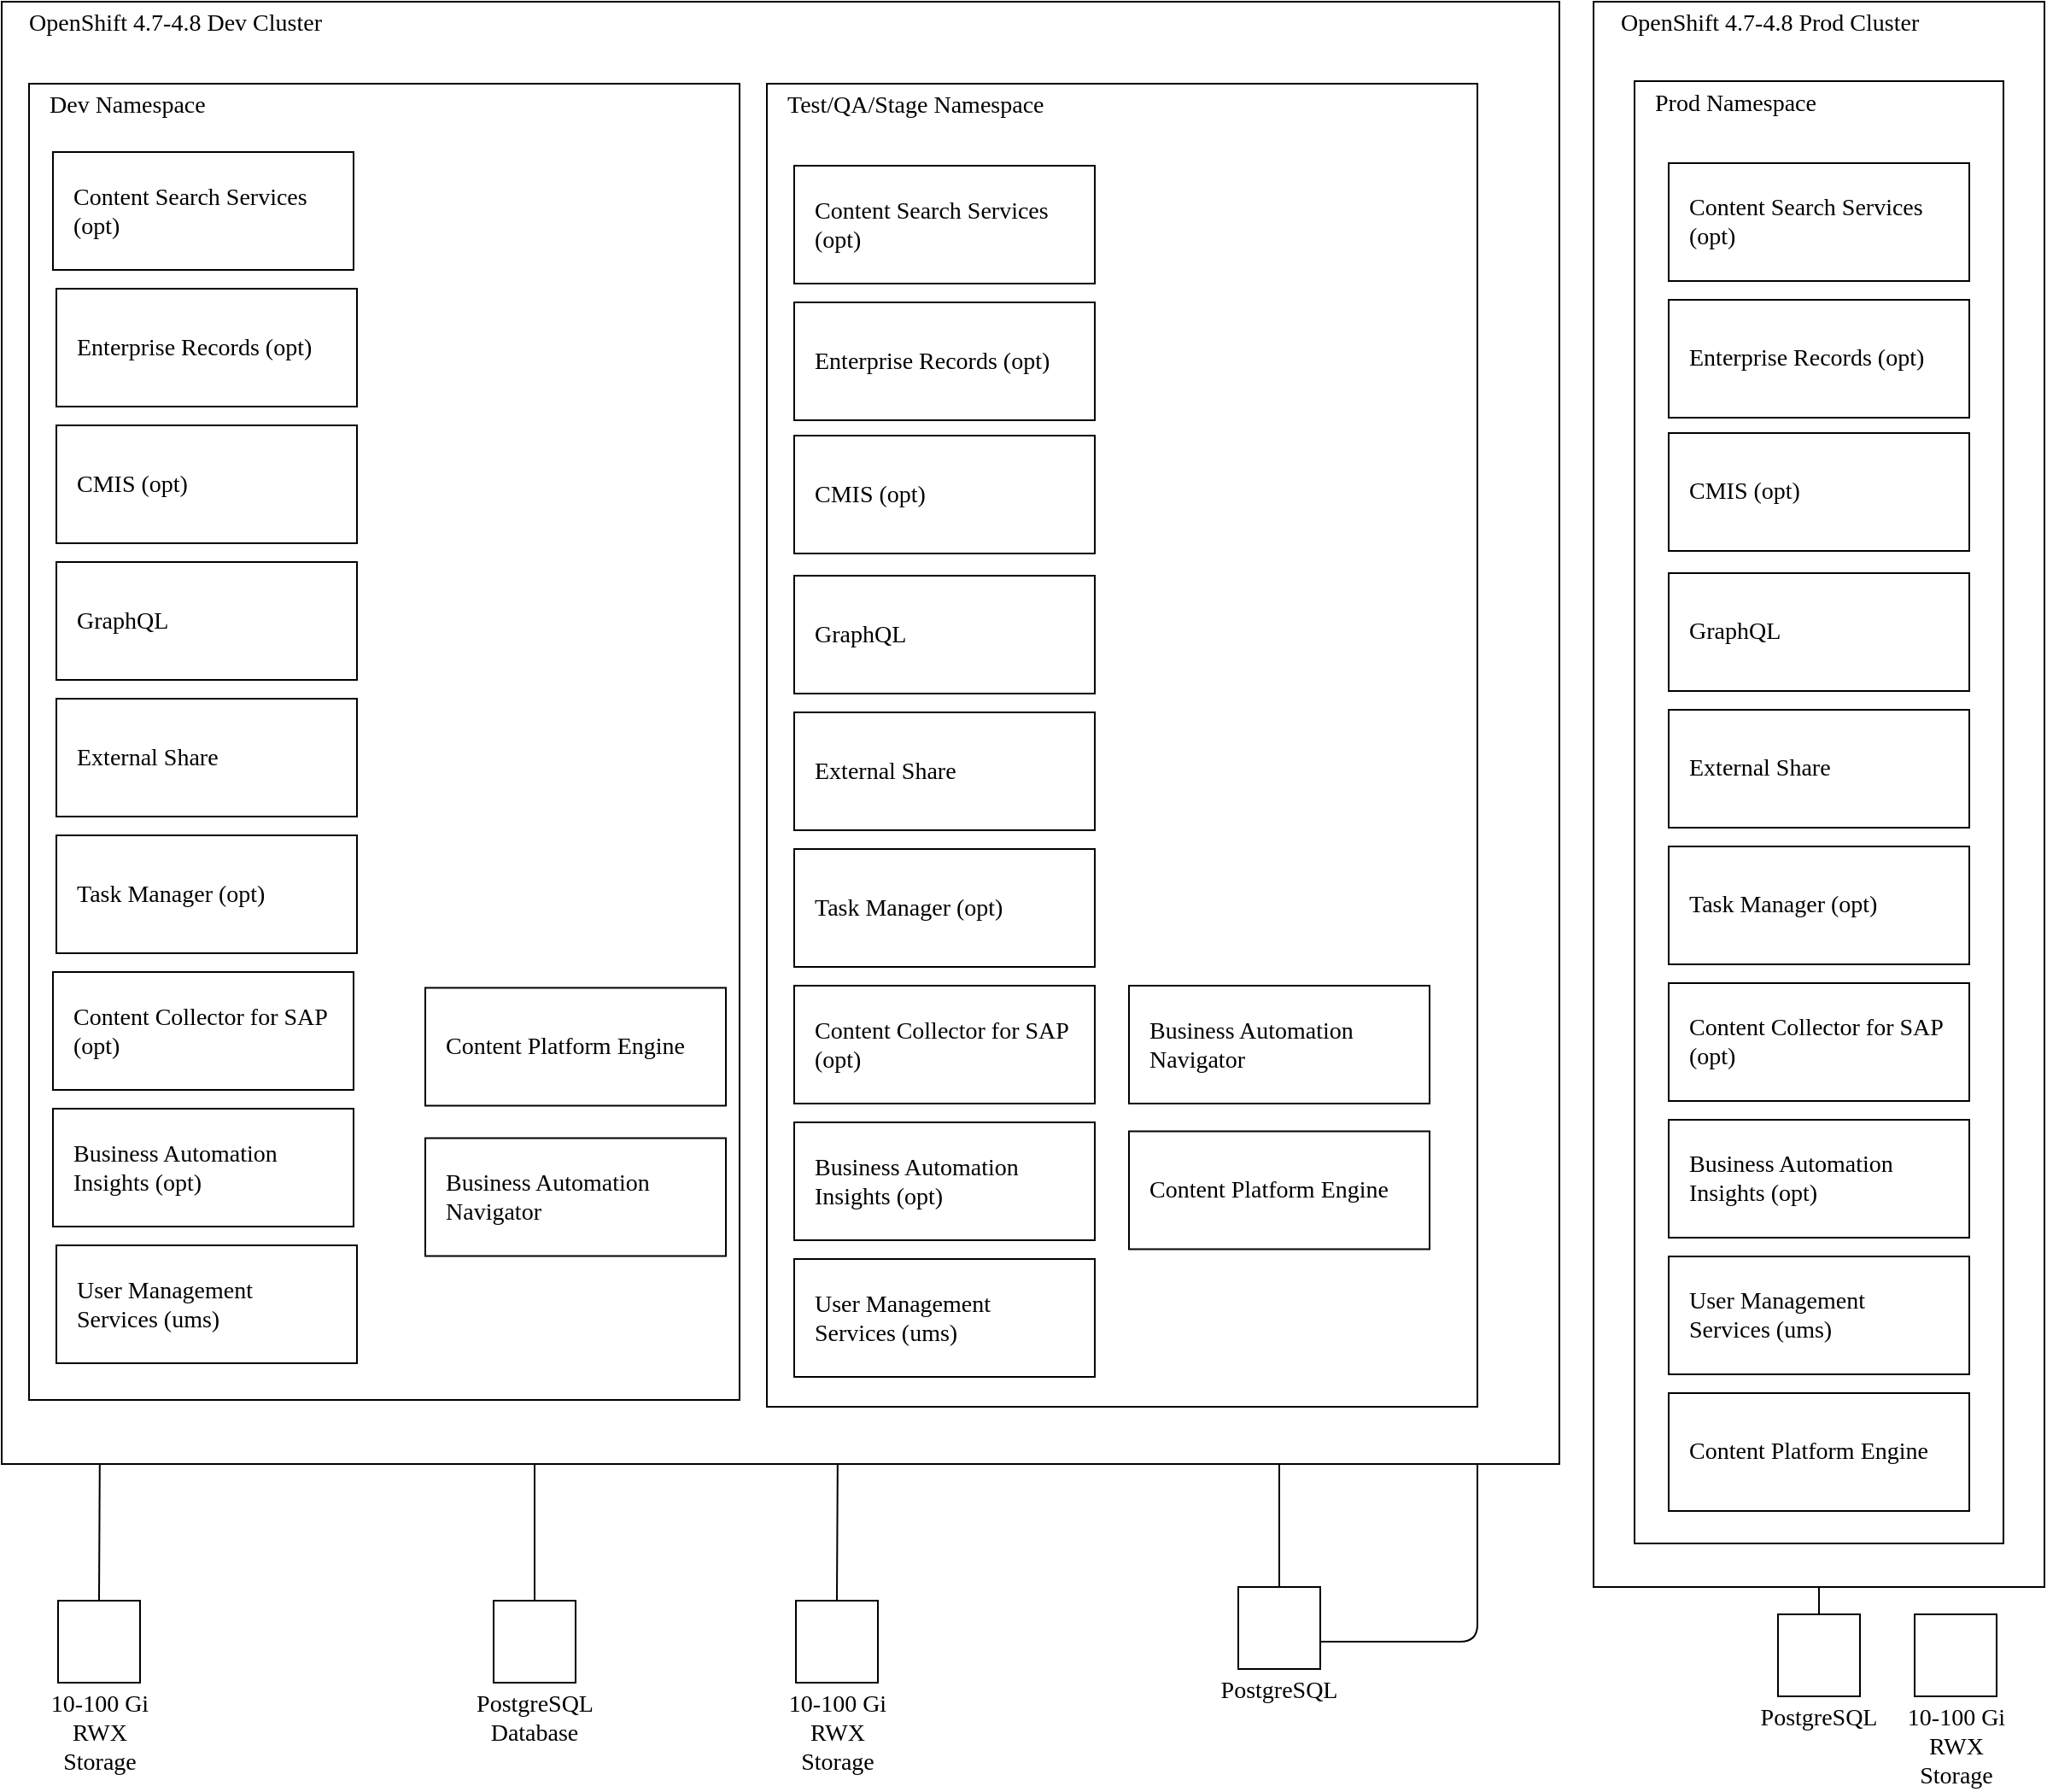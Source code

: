 ﻿<mxfile>
    <diagram id="xUE-2yMi-egMEv7KbGoV" name="Page-1">
        <mxGraphModel dx="996" dy="1244" grid="1" gridSize="8" guides="1" tooltips="1" connect="1" arrows="1" fold="1" page="1" pageScale="1" pageWidth="1169" pageHeight="827" background="#ffffff" math="0" shadow="0">
            <root>
                <MiscDiagram modelType="MiscDiagram" lastModifiedUserId="dbush@ibm.com" description="" lastModified="2022-01-26T00:23:59Z" _id="miscdiagram_rkGhVJUDY" label="FileNet Content Manager on OCP/K8s" id="0">
                    <mxCell/>
                </MiscDiagram>
                <mxCell id="1" parent="0"/>
                <UserObject placeholders="1" label="10-100 Gi RWX Storage" Icon-Name="block-storage--alt" id="miscdiagram_rkGhVJUDY_23dySjfXgVyE">
                    <mxCell style="shape=mxgraph.ibm2mondrian.base;shapeType=ln;shapeLayout=collapsed;colorFamily=cyan;colorBackground=noColor:noColor;html=1;whiteSpace=wrap;metaEdit=1;strokeWidth=1;collapsible=0;recursiveResize=0;expand=0;fontFamily=IBM Plex Sans;fontColor=#000000;fontSize=14;image=;verticalAlign=top;align=center;spacing=0;spacingLeft=0;spacingRight=0;spacingTop=0;spacingBottom=0;verticalLabelPosition=bottom;labelPosition=center;positionText=bottom;container=1;labelWidth=71;" parent="1" vertex="1">
                        <mxGeometry x="57" y="960" width="48" height="48" as="geometry"/>
                    </mxCell>
                </UserObject>
                <UserObject placeholders="1" label="PostgreSQL Database" Icon-Name="data--base" id="miscdiagram_rkGhVJUDY_33dySjfX5k6t">
                    <mxCell style="shape=mxgraph.ibm2mondrian.base;shapeType=ln;shapeLayout=collapsed;colorFamily=cyan;colorBackground=noColor:noColor;html=1;whiteSpace=wrap;metaEdit=1;strokeWidth=1;collapsible=0;recursiveResize=0;expand=0;fontFamily=IBM Plex Sans;fontColor=#000000;fontSize=14;image=;verticalAlign=top;align=center;spacing=0;spacingLeft=0;spacingRight=0;spacingTop=0;spacingBottom=0;verticalLabelPosition=bottom;labelPosition=center;positionText=bottom;container=1" parent="1" vertex="1">
                        <mxGeometry x="312" y="960" width="48" height="48" as="geometry"/>
                    </mxCell>
                </UserObject>
                <UserObject placeholders="1" label="10-100 Gi RWX Storage" Icon-Name="block-storage--alt" _id="userobject_36ttRFTNKfP" id="miscdiagram_rkGhVJUDY_43dySjfXHc7G">
                    <mxCell style="shape=mxgraph.ibm2mondrian.base;shapeType=ln;shapeLayout=collapsed;colorFamily=cyan;colorBackground=noColor:noColor;html=1;whiteSpace=wrap;metaEdit=1;strokeWidth=1;collapsible=0;recursiveResize=0;expand=0;fontFamily=IBM Plex Sans;fontColor=#000000;fontSize=14;image=;verticalAlign=top;align=center;spacing=0;spacingLeft=0;spacingRight=0;spacingTop=0;spacingBottom=0;verticalLabelPosition=bottom;labelPosition=center;positionText=bottom;container=1;labelWidth=71;" parent="1" vertex="1">
                        <mxGeometry x="489" y="960" width="48" height="48" as="geometry"/>
                    </mxCell>
                </UserObject>
                <UserObject placeholders="1" label="PostgreSQL" Icon-Name="data--base" _id="userobject_36ttRFUOisq" id="miscdiagram_rkGhVJUDY_53dySjfX0jGf">
                    <mxCell style="shape=mxgraph.ibm2mondrian.base;shapeType=ln;shapeLayout=collapsed;colorFamily=cyan;colorBackground=noColor:noColor;html=1;whiteSpace=wrap;metaEdit=1;strokeWidth=1;collapsible=0;recursiveResize=0;expand=0;fontFamily=IBM Plex Sans;fontColor=#000000;fontSize=14;image=;verticalAlign=top;align=center;spacing=0;spacingLeft=0;spacingRight=0;spacingTop=0;spacingBottom=0;verticalLabelPosition=bottom;labelPosition=center;positionText=bottom;container=1" parent="1" vertex="1">
                        <mxGeometry x="748" y="952" width="48" height="48" as="geometry"/>
                    </mxCell>
                </UserObject>
                <UserObject placeholders="1" label="10-100 Gi RWX Storage" Icon-Name="block-storage--alt" _id="userobject_36ttSXxvI7j" id="miscdiagram_rkGhVJUDY_63dySjfXujRK">
                    <mxCell style="shape=mxgraph.ibm2mondrian.base;shapeType=ln;shapeLayout=collapsed;colorFamily=cyan;colorBackground=noColor:noColor;html=1;whiteSpace=wrap;metaEdit=1;strokeWidth=1;collapsible=0;recursiveResize=0;expand=0;fontFamily=IBM Plex Sans;fontColor=#000000;fontSize=14;image=;verticalAlign=top;align=center;spacing=0;spacingLeft=0;spacingRight=0;spacingTop=0;spacingBottom=0;verticalLabelPosition=bottom;labelPosition=center;positionText=bottom;container=1;labelWidth=71;" parent="1" vertex="1">
                        <mxGeometry x="1144" y="968" width="48" height="48" as="geometry"/>
                    </mxCell>
                </UserObject>
                <UserObject placeholders="1" label="PostgreSQL" Icon-Name="data--base" _id="userobject_36ttSXyuro8" id="miscdiagram_rkGhVJUDY_73dySjfXkvQB">
                    <mxCell style="shape=mxgraph.ibm2mondrian.base;shapeType=ln;shapeLayout=collapsed;colorFamily=cyan;colorBackground=noColor:noColor;html=1;whiteSpace=wrap;metaEdit=1;strokeWidth=1;collapsible=0;recursiveResize=0;expand=0;fontFamily=IBM Plex Sans;fontColor=#000000;fontSize=14;image=;verticalAlign=top;align=center;spacing=0;spacingLeft=0;spacingRight=0;spacingTop=0;spacingBottom=0;verticalLabelPosition=bottom;labelPosition=center;positionText=bottom;container=1" parent="1" vertex="1">
                        <mxGeometry x="1064" y="968" width="48" height="48" as="geometry"/>
                    </mxCell>
                </UserObject>
                <mxCell id="miscdiagram_rkGhVJUDY_83dySjfXIeOr" style="edgeStyle=orthogonalEdgeStyle;rounded=1;orthogonalLoop=1;jettySize=auto;html=1;jumpStyle=arc;jumpSize=8;entryX=0;entryY=0.6;entryDx=0;entryDy=0;entryPerimeter=0;endArrow=none;endFill=0;" parent="1" source="miscdiagram_rkGhVJUDY_33dySjfX5k6t" target="miscdiagram_rkGhVJUDY_183dySjfXfgjw" edge="1">
                    <mxGeometry relative="1" as="geometry"/>
                </mxCell>
                <mxCell id="miscdiagram_rkGhVJUDY_93dySjfXFhpG" style="edgeStyle=orthogonalEdgeStyle;rounded=1;orthogonalLoop=1;jettySize=auto;html=1;jumpStyle=arc;jumpSize=8;endArrow=none;endFill=0;" parent="1" source="miscdiagram_rkGhVJUDY_33dySjfX5k6t" target="miscdiagram_rkGhVJUDY_173dySjfXqQ2Y" edge="1">
                    <mxGeometry relative="1" as="geometry">
                        <Array as="points">
                            <mxPoint x="336" y="856"/>
                            <mxPoint x="376" y="856"/>
                        </Array>
                    </mxGeometry>
                </mxCell>
                <mxCell id="miscdiagram_rkGhVJUDY_103dySjfX6Dnn" style="edgeStyle=orthogonalEdgeStyle;rounded=1;orthogonalLoop=1;jettySize=auto;html=1;jumpStyle=arc;jumpSize=8;entryX=1;entryY=0.5;entryDx=0;entryDy=0;entryPerimeter=0;endArrow=none;endFill=0;" parent="1" source="miscdiagram_rkGhVJUDY_53dySjfX0jGf" target="miscdiagram_rkGhVJUDY_393dySjfXf3iQ" edge="1">
                    <mxGeometry relative="1" as="geometry">
                        <Array as="points">
                            <mxPoint x="888" y="984"/>
                            <mxPoint x="888" y="677"/>
                            <mxPoint x="876" y="677"/>
                        </Array>
                    </mxGeometry>
                </mxCell>
                <mxCell id="miscdiagram_rkGhVJUDY_113dySjfXLWKu" style="edgeStyle=orthogonalEdgeStyle;rounded=1;orthogonalLoop=1;jettySize=auto;html=1;jumpStyle=arc;jumpSize=8;entryX=0.1;entryY=1;entryDx=0;entryDy=0;entryPerimeter=0;endArrow=none;endFill=0;" parent="1" source="miscdiagram_rkGhVJUDY_23dySjfXgVyE" target="miscdiagram_rkGhVJUDY_163dySjfXV3mn" edge="1">
                    <mxGeometry relative="1" as="geometry"/>
                </mxCell>
                <mxCell id="miscdiagram_rkGhVJUDY_123dySjfXEUuW" style="edgeStyle=orthogonalEdgeStyle;rounded=1;orthogonalLoop=1;jettySize=auto;html=1;jumpStyle=arc;jumpSize=8;entryX=0.1;entryY=1;entryDx=0;entryDy=0;entryPerimeter=0;endArrow=none;endFill=0;" parent="1" source="miscdiagram_rkGhVJUDY_43dySjfXHc7G" target="miscdiagram_rkGhVJUDY_283dySjfXKG3Q" edge="1">
                    <mxGeometry relative="1" as="geometry"/>
                </mxCell>
                <mxCell id="miscdiagram_rkGhVJUDY_133dySjfXit7h" style="edgeStyle=orthogonalEdgeStyle;rounded=1;orthogonalLoop=1;jettySize=auto;html=1;jumpStyle=arc;jumpSize=8;endArrow=none;endFill=0;" parent="1" source="miscdiagram_rkGhVJUDY_73dySjfXkvQB" target="miscdiagram_rkGhVJUDY_423dySjfX70YX" edge="1">
                    <mxGeometry relative="1" as="geometry"/>
                </mxCell>
                <mxCell id="miscdiagram_rkGhVJUDY_143dySjfXaDBe" style="edgeStyle=orthogonalEdgeStyle;rounded=1;orthogonalLoop=1;jettySize=auto;html=1;jumpStyle=arc;jumpSize=8;entryX=0.5;entryY=1;entryDx=0;entryDy=0;entryPerimeter=0;endArrow=none;endFill=0;" parent="1" source="miscdiagram_rkGhVJUDY_53dySjfX0jGf" target="miscdiagram_rkGhVJUDY_293dySjfXHPGs" edge="1">
                    <mxGeometry relative="1" as="geometry"/>
                </mxCell>
                <UserObject placeholders="1" label="&lt;span style=&quot;font-family: &amp;#34;ibm plex sans&amp;#34;&quot;&gt;OpenShift 4.7-4.8 Dev Cluster&lt;/span&gt;" Icon-Name="logo--openshift" id="miscdiagram_rkGhVJUDY_153dySjfXsYIJ">
                    <mxCell style="shape=mxgraph.ibm2mondrian.base;shapeType=pg;shapeLayout=expanded;colorFamily=green;colorBackground=noColor:noColor;strokeWidth=1;html=1;whiteSpace=wrap;metaEdit=1;collapsible=0;recursiveResize=0;expand=0;fontFamily=IBM Plex Sans SmBld;fontColor=#000000;fontSize=14;image=;verticalAlign=top;align=left;spacing=0;spacingLeft=16;spacingRight=16;spacingTop=0;spacingBottom=0;container=1" parent="1" vertex="1">
                        <mxGeometry x="24" y="24" width="912" height="856" as="geometry"/>
                    </mxCell>
                </UserObject>
                <UserObject placeholders="1" label="Dev Namespace" Icon-Name="border--none" id="miscdiagram_rkGhVJUDY_163dySjfXV3mn">
                    <mxCell style="shape=mxgraph.ibm2mondrian.base;shapeType=lg;shapeLayout=expanded;colorFamily=green;colorBackground=noColor:noColor;html=1;whiteSpace=wrap;metaEdit=1;strokeWidth=1;collapsible=0;recursiveResize=0;expand=0;fontFamily=IBM Plex Sans;fontColor=#000000;fontSize=14;image=;verticalAlign=top;align=left;spacing=0;spacingLeft=12;spacingRight=16;spacingTop=0;spacingBottom=0;container=1" parent="miscdiagram_rkGhVJUDY_153dySjfXsYIJ" vertex="1">
                        <mxGeometry x="16" y="48" width="416" height="770.5" as="geometry"/>
                    </mxCell>
                </UserObject>
                <UserObject placeholders="1" label="Business Automation Navigator" Icon-Name="cube" id="miscdiagram_rkGhVJUDY_173dySjfXqQ2Y">
                    <mxCell style="shape=mxgraph.ibm2mondrian.base;shapeType=lg;shapeLayout=expanded;colorFamily=green;colorBackground=noColor:noColor;html=1;whiteSpace=wrap;metaEdit=1;strokeWidth=1;collapsible=0;recursiveResize=0;expand=0;fontFamily=IBM Plex Sans;fontColor=#000000;fontSize=14;image=;verticalAlign=middle;align=left;spacing=0;spacingLeft=12;spacingRight=16;spacingTop=0;spacingBottom=0;container=1" parent="miscdiagram_rkGhVJUDY_163dySjfXV3mn" vertex="1">
                        <mxGeometry x="232" y="617.25" width="176" height="69" as="geometry"/>
                    </mxCell>
                </UserObject>
                <UserObject placeholders="1" label="Content Platform Engine" Icon-Name="cube" _id="userobject_366SRn9kK6m" id="miscdiagram_rkGhVJUDY_183dySjfXfgjw">
                    <mxCell style="shape=mxgraph.ibm2mondrian.base;shapeType=lg;shapeLayout=expanded;colorFamily=green;colorBackground=noColor:noColor;html=1;whiteSpace=wrap;metaEdit=1;strokeWidth=1;collapsible=0;recursiveResize=0;expand=0;fontFamily=IBM Plex Sans;fontColor=#000000;fontSize=14;image=;verticalAlign=middle;align=left;spacing=0;spacingLeft=12;spacingRight=16;spacingTop=0;spacingBottom=0;container=1" parent="miscdiagram_rkGhVJUDY_163dySjfXV3mn" vertex="1">
                        <mxGeometry x="232" y="529.25" width="176" height="69" as="geometry"/>
                    </mxCell>
                </UserObject>
                <UserObject placeholders="1" label="Content Search Services (opt)" Icon-Name="cube" _id="userobject_366SV8ybu81" id="miscdiagram_rkGhVJUDY_193dySjfXc0gb">
                    <mxCell style="shape=mxgraph.ibm2mondrian.base;shapeType=lg;shapeLayout=expanded;colorFamily=green;colorBackground=noColor:noColor;html=1;whiteSpace=wrap;metaEdit=1;strokeWidth=1;collapsible=0;recursiveResize=0;expand=0;fontFamily=IBM Plex Sans;fontColor=#000000;fontSize=14;image=;verticalAlign=middle;align=left;spacing=0;spacingLeft=12;spacingRight=16;spacingTop=0;spacingBottom=0;container=1" parent="miscdiagram_rkGhVJUDY_163dySjfXV3mn" vertex="1">
                        <mxGeometry x="14" y="40" width="176" height="69" as="geometry"/>
                    </mxCell>
                </UserObject>
                <UserObject placeholders="1" label="Enterprise Records (opt)" Icon-Name="cube" _id="userobject_366SZdwzNtv" id="miscdiagram_rkGhVJUDY_203dySjfXtHdV">
                    <mxCell style="shape=mxgraph.ibm2mondrian.base;shapeType=lg;shapeLayout=expanded;colorFamily=green;colorBackground=noColor:noColor;html=1;whiteSpace=wrap;metaEdit=1;strokeWidth=1;collapsible=0;recursiveResize=0;expand=0;fontFamily=IBM Plex Sans;fontColor=#000000;fontSize=14;image=;verticalAlign=middle;align=left;spacing=0;spacingLeft=12;spacingRight=16;spacingTop=0;spacingBottom=0;container=1" parent="miscdiagram_rkGhVJUDY_163dySjfXV3mn" vertex="1">
                        <mxGeometry x="16" y="120" width="176" height="69" as="geometry"/>
                    </mxCell>
                </UserObject>
                <UserObject placeholders="1" label="CMIS (opt)" Icon-Name="cube" _id="userobject_366TahdX8hx" id="miscdiagram_rkGhVJUDY_213dySjfXezWg">
                    <mxCell style="shape=mxgraph.ibm2mondrian.base;shapeType=lg;shapeLayout=expanded;colorFamily=green;colorBackground=noColor:noColor;html=1;whiteSpace=wrap;metaEdit=1;strokeWidth=1;collapsible=0;recursiveResize=0;expand=0;fontFamily=IBM Plex Sans;fontColor=#000000;fontSize=14;image=;verticalAlign=middle;align=left;spacing=0;spacingLeft=12;spacingRight=16;spacingTop=0;spacingBottom=0;container=1" parent="miscdiagram_rkGhVJUDY_163dySjfXV3mn" vertex="1">
                        <mxGeometry x="16" y="200" width="176" height="69" as="geometry"/>
                    </mxCell>
                </UserObject>
                <UserObject placeholders="1" label="GraphQL" Icon-Name="cube" _id="userobject_366TksrBaeI" id="miscdiagram_rkGhVJUDY_223dySjfXFlk1">
                    <mxCell style="shape=mxgraph.ibm2mondrian.base;shapeType=lg;shapeLayout=expanded;colorFamily=green;colorBackground=noColor:noColor;html=1;whiteSpace=wrap;metaEdit=1;strokeWidth=1;collapsible=0;recursiveResize=0;expand=0;fontFamily=IBM Plex Sans;fontColor=#000000;fontSize=14;image=;verticalAlign=middle;align=left;spacing=0;spacingLeft=12;spacingRight=16;spacingTop=0;spacingBottom=0;container=1" parent="miscdiagram_rkGhVJUDY_163dySjfXV3mn" vertex="1">
                        <mxGeometry x="16" y="280" width="176" height="69" as="geometry"/>
                    </mxCell>
                </UserObject>
                <UserObject placeholders="1" label="External Share" Icon-Name="cube" _id="userobject_366Tww23MIy" id="miscdiagram_rkGhVJUDY_233dySjfXs35q">
                    <mxCell style="shape=mxgraph.ibm2mondrian.base;shapeType=lg;shapeLayout=expanded;colorFamily=green;colorBackground=noColor:noColor;html=1;whiteSpace=wrap;metaEdit=1;strokeWidth=1;collapsible=0;recursiveResize=0;expand=0;fontFamily=IBM Plex Sans;fontColor=#000000;fontSize=14;image=;verticalAlign=middle;align=left;spacing=0;spacingLeft=12;spacingRight=16;spacingTop=0;spacingBottom=0;container=1" parent="miscdiagram_rkGhVJUDY_163dySjfXV3mn" vertex="1">
                        <mxGeometry x="16" y="360" width="176" height="69" as="geometry"/>
                    </mxCell>
                </UserObject>
                <UserObject placeholders="1" label="Task Manager (opt)" Icon-Name="cube" _id="userobject_366TFQOjpC4" id="miscdiagram_rkGhVJUDY_243dySjfXyxXE">
                    <mxCell style="shape=mxgraph.ibm2mondrian.base;shapeType=lg;shapeLayout=expanded;colorFamily=green;colorBackground=noColor:noColor;html=1;whiteSpace=wrap;metaEdit=1;strokeWidth=1;collapsible=0;recursiveResize=0;expand=0;fontFamily=IBM Plex Sans;fontColor=#000000;fontSize=14;image=;verticalAlign=middle;align=left;spacing=0;spacingLeft=12;spacingRight=16;spacingTop=0;spacingBottom=0;container=1" parent="miscdiagram_rkGhVJUDY_163dySjfXV3mn" vertex="1">
                        <mxGeometry x="16" y="440" width="176" height="69" as="geometry"/>
                    </mxCell>
                </UserObject>
                <UserObject placeholders="1" label="Content Collector for SAP (opt)" Icon-Name="cube" _id="userobject_36amQPO4hUP" id="miscdiagram_rkGhVJUDY_253dySjfXc5hr">
                    <mxCell style="shape=mxgraph.ibm2mondrian.base;shapeType=lg;shapeLayout=expanded;colorFamily=green;colorBackground=noColor:noColor;html=1;whiteSpace=wrap;metaEdit=1;strokeWidth=1;collapsible=0;recursiveResize=0;expand=0;fontFamily=IBM Plex Sans;fontColor=#000000;fontSize=14;image=;verticalAlign=middle;align=left;spacing=0;spacingLeft=12;spacingRight=16;spacingTop=0;spacingBottom=0;container=1" parent="miscdiagram_rkGhVJUDY_163dySjfXV3mn" vertex="1">
                        <mxGeometry x="14" y="520" width="176" height="69" as="geometry"/>
                    </mxCell>
                </UserObject>
                <UserObject placeholders="1" label="Business Automation Insights (opt)" Icon-Name="cube" _id="userobject_36an44Otc5p" id="miscdiagram_rkGhVJUDY_263dySjfXm6NV">
                    <mxCell style="shape=mxgraph.ibm2mondrian.base;shapeType=lg;shapeLayout=expanded;colorFamily=green;colorBackground=noColor:noColor;html=1;whiteSpace=wrap;metaEdit=1;strokeWidth=1;collapsible=0;recursiveResize=0;expand=0;fontFamily=IBM Plex Sans;fontColor=#000000;fontSize=14;image=;verticalAlign=middle;align=left;spacing=0;spacingLeft=12;spacingRight=16;spacingTop=0;spacingBottom=0;container=1" parent="miscdiagram_rkGhVJUDY_163dySjfXV3mn" vertex="1">
                        <mxGeometry x="14" y="600" width="176" height="69" as="geometry"/>
                    </mxCell>
                </UserObject>
                <UserObject placeholders="1" label="User Management Services (ums)" Icon-Name="cube" _id="userobject_36andyxD0zr" id="miscdiagram_rkGhVJUDY_273dySjfXKVbn">
                    <mxCell style="shape=mxgraph.ibm2mondrian.base;shapeType=lg;shapeLayout=expanded;colorFamily=green;colorBackground=noColor:noColor;html=1;whiteSpace=wrap;metaEdit=1;strokeWidth=1;collapsible=0;recursiveResize=0;expand=0;fontFamily=IBM Plex Sans;fontColor=#000000;fontSize=14;image=;verticalAlign=middle;align=left;spacing=0;spacingLeft=12;spacingRight=16;spacingTop=0;spacingBottom=0;container=1" parent="miscdiagram_rkGhVJUDY_163dySjfXV3mn" vertex="1">
                        <mxGeometry x="16" y="680" width="176" height="69" as="geometry"/>
                    </mxCell>
                </UserObject>
                <UserObject placeholders="1" label="Test/QA/Stage Namespace" Icon-Name="border--none" _id="userobject_365Ft8IL3wn" id="miscdiagram_rkGhVJUDY_283dySjfXKG3Q">
                    <mxCell style="shape=mxgraph.ibm2mondrian.base;shapeType=lg;shapeLayout=expanded;colorFamily=green;colorBackground=noColor:noColor;html=1;whiteSpace=wrap;metaEdit=1;strokeWidth=1;collapsible=0;recursiveResize=0;expand=0;fontFamily=IBM Plex Sans;fontColor=#000000;fontSize=14;image=;verticalAlign=top;align=left;spacing=0;spacingLeft=12;spacingRight=16;spacingTop=0;spacingBottom=0;container=1" parent="miscdiagram_rkGhVJUDY_153dySjfXsYIJ" vertex="1">
                        <mxGeometry x="448" y="48" width="416" height="774.5" as="geometry"/>
                    </mxCell>
                </UserObject>
                <UserObject placeholders="1" label="Content Platform Engine" Icon-Name="cube" _id="userobject_36ap4e5Lf2h" id="miscdiagram_rkGhVJUDY_293dySjfXHPGs">
                    <mxCell style="shape=mxgraph.ibm2mondrian.base;shapeType=lg;shapeLayout=expanded;colorFamily=green;colorBackground=noColor:noColor;html=1;whiteSpace=wrap;metaEdit=1;strokeWidth=1;collapsible=0;recursiveResize=0;expand=0;fontFamily=IBM Plex Sans;fontColor=#000000;fontSize=14;image=;verticalAlign=middle;align=left;spacing=0;spacingLeft=12;spacingRight=16;spacingTop=0;spacingBottom=0;container=1" parent="miscdiagram_rkGhVJUDY_283dySjfXKG3Q" vertex="1">
                        <mxGeometry x="212" y="613.25" width="176" height="69" as="geometry"/>
                    </mxCell>
                </UserObject>
                <UserObject placeholders="1" label="Content Search Services (opt)" Icon-Name="cube" _id="userobject_36ap4e6BE5W" id="miscdiagram_rkGhVJUDY_303dySjfXGv6n">
                    <mxCell style="shape=mxgraph.ibm2mondrian.base;shapeType=lg;shapeLayout=expanded;colorFamily=green;colorBackground=noColor:noColor;html=1;whiteSpace=wrap;metaEdit=1;strokeWidth=1;collapsible=0;recursiveResize=0;expand=0;fontFamily=IBM Plex Sans;fontColor=#000000;fontSize=14;image=;verticalAlign=middle;align=left;spacing=0;spacingLeft=12;spacingRight=16;spacingTop=0;spacingBottom=0;container=1" parent="miscdiagram_rkGhVJUDY_283dySjfXKG3Q" vertex="1">
                        <mxGeometry x="16" y="48" width="176" height="69" as="geometry"/>
                    </mxCell>
                </UserObject>
                <UserObject placeholders="1" label="Enterprise Records (opt)" Icon-Name="cube" _id="userobject_36ap4e6mJHD" id="miscdiagram_rkGhVJUDY_313dySjfX8l6g">
                    <mxCell style="shape=mxgraph.ibm2mondrian.base;shapeType=lg;shapeLayout=expanded;colorFamily=green;colorBackground=noColor:noColor;html=1;whiteSpace=wrap;metaEdit=1;strokeWidth=1;collapsible=0;recursiveResize=0;expand=0;fontFamily=IBM Plex Sans;fontColor=#000000;fontSize=14;image=;verticalAlign=middle;align=left;spacing=0;spacingLeft=12;spacingRight=16;spacingTop=0;spacingBottom=0;container=1" parent="miscdiagram_rkGhVJUDY_283dySjfXKG3Q" vertex="1">
                        <mxGeometry x="16" y="128" width="176" height="69" as="geometry"/>
                    </mxCell>
                </UserObject>
                <UserObject placeholders="1" label="CMIS (opt)" Icon-Name="cube" _id="userobject_36ap4e6DQLF" id="miscdiagram_rkGhVJUDY_323dySjfXREGB">
                    <mxCell style="shape=mxgraph.ibm2mondrian.base;shapeType=lg;shapeLayout=expanded;colorFamily=green;colorBackground=noColor:noColor;html=1;whiteSpace=wrap;metaEdit=1;strokeWidth=1;collapsible=0;recursiveResize=0;expand=0;fontFamily=IBM Plex Sans;fontColor=#000000;fontSize=14;image=;verticalAlign=middle;align=left;spacing=0;spacingLeft=12;spacingRight=16;spacingTop=0;spacingBottom=0;container=1" parent="miscdiagram_rkGhVJUDY_283dySjfXKG3Q" vertex="1">
                        <mxGeometry x="16" y="206" width="176" height="69" as="geometry"/>
                    </mxCell>
                </UserObject>
                <UserObject placeholders="1" label="GraphQL" Icon-Name="cube" _id="userobject_36ap4e6fJGa" id="miscdiagram_rkGhVJUDY_333dySjfXNCFB">
                    <mxCell style="shape=mxgraph.ibm2mondrian.base;shapeType=lg;shapeLayout=expanded;colorFamily=green;colorBackground=noColor:noColor;html=1;whiteSpace=wrap;metaEdit=1;strokeWidth=1;collapsible=0;recursiveResize=0;expand=0;fontFamily=IBM Plex Sans;fontColor=#000000;fontSize=14;image=;verticalAlign=middle;align=left;spacing=0;spacingLeft=12;spacingRight=16;spacingTop=0;spacingBottom=0;container=1" parent="miscdiagram_rkGhVJUDY_283dySjfXKG3Q" vertex="1">
                        <mxGeometry x="16" y="288" width="176" height="69" as="geometry"/>
                    </mxCell>
                </UserObject>
                <UserObject placeholders="1" label="External Share" Icon-Name="cube" _id="userobject_36ap4e6jf4m" id="miscdiagram_rkGhVJUDY_343dySjfXHEN4">
                    <mxCell style="shape=mxgraph.ibm2mondrian.base;shapeType=lg;shapeLayout=expanded;colorFamily=green;colorBackground=noColor:noColor;html=1;whiteSpace=wrap;metaEdit=1;strokeWidth=1;collapsible=0;recursiveResize=0;expand=0;fontFamily=IBM Plex Sans;fontColor=#000000;fontSize=14;image=;verticalAlign=middle;align=left;spacing=0;spacingLeft=12;spacingRight=16;spacingTop=0;spacingBottom=0;container=1" parent="miscdiagram_rkGhVJUDY_283dySjfXKG3Q" vertex="1">
                        <mxGeometry x="16" y="368" width="176" height="69" as="geometry"/>
                    </mxCell>
                </UserObject>
                <UserObject placeholders="1" label="Task Manager (opt)" Icon-Name="cube" _id="userobject_36ap4e6PUoa" id="miscdiagram_rkGhVJUDY_353dySjfXh410">
                    <mxCell style="shape=mxgraph.ibm2mondrian.base;shapeType=lg;shapeLayout=expanded;colorFamily=green;colorBackground=noColor:noColor;html=1;whiteSpace=wrap;metaEdit=1;strokeWidth=1;collapsible=0;recursiveResize=0;expand=0;fontFamily=IBM Plex Sans;fontColor=#000000;fontSize=14;image=;verticalAlign=middle;align=left;spacing=0;spacingLeft=12;spacingRight=16;spacingTop=0;spacingBottom=0;container=1" parent="miscdiagram_rkGhVJUDY_283dySjfXKG3Q" vertex="1">
                        <mxGeometry x="16" y="448" width="176" height="69" as="geometry"/>
                    </mxCell>
                </UserObject>
                <UserObject placeholders="1" label="Content Collector for SAP (opt)" Icon-Name="cube" _id="userobject_36ap4e6GIJR" id="miscdiagram_rkGhVJUDY_363dySjfXhXY6">
                    <mxCell style="shape=mxgraph.ibm2mondrian.base;shapeType=lg;shapeLayout=expanded;colorFamily=green;colorBackground=noColor:noColor;html=1;whiteSpace=wrap;metaEdit=1;strokeWidth=1;collapsible=0;recursiveResize=0;expand=0;fontFamily=IBM Plex Sans;fontColor=#000000;fontSize=14;image=;verticalAlign=middle;align=left;spacing=0;spacingLeft=12;spacingRight=16;spacingTop=0;spacingBottom=0;container=1" parent="miscdiagram_rkGhVJUDY_283dySjfXKG3Q" vertex="1">
                        <mxGeometry x="16" y="528" width="176" height="69" as="geometry"/>
                    </mxCell>
                </UserObject>
                <UserObject placeholders="1" label="Business Automation Insights (opt)" Icon-Name="cube" _id="userobject_36ap4e68DBm" id="miscdiagram_rkGhVJUDY_373dySjfXtRqO">
                    <mxCell style="shape=mxgraph.ibm2mondrian.base;shapeType=lg;shapeLayout=expanded;colorFamily=green;colorBackground=noColor:noColor;html=1;whiteSpace=wrap;metaEdit=1;strokeWidth=1;collapsible=0;recursiveResize=0;expand=0;fontFamily=IBM Plex Sans;fontColor=#000000;fontSize=14;image=;verticalAlign=middle;align=left;spacing=0;spacingLeft=12;spacingRight=16;spacingTop=0;spacingBottom=0;container=1" parent="miscdiagram_rkGhVJUDY_283dySjfXKG3Q" vertex="1">
                        <mxGeometry x="16" y="608" width="176" height="69" as="geometry"/>
                    </mxCell>
                </UserObject>
                <UserObject placeholders="1" label="User Management Services (ums)" Icon-Name="cube" _id="userobject_36ap4e6Q7MY" id="miscdiagram_rkGhVJUDY_383dySjfXNoWq">
                    <mxCell style="shape=mxgraph.ibm2mondrian.base;shapeType=lg;shapeLayout=expanded;colorFamily=green;colorBackground=noColor:noColor;html=1;whiteSpace=wrap;metaEdit=1;strokeWidth=1;collapsible=0;recursiveResize=0;expand=0;fontFamily=IBM Plex Sans;fontColor=#000000;fontSize=14;image=;verticalAlign=middle;align=left;spacing=0;spacingLeft=12;spacingRight=16;spacingTop=0;spacingBottom=0;container=1" parent="miscdiagram_rkGhVJUDY_283dySjfXKG3Q" vertex="1">
                        <mxGeometry x="16" y="688" width="176" height="69" as="geometry"/>
                    </mxCell>
                </UserObject>
                <UserObject placeholders="1" label="Business Automation Navigator" Icon-Name="cube" _id="userobject_36ttIwLSmuu" id="miscdiagram_rkGhVJUDY_393dySjfXf3iQ">
                    <mxCell style="shape=mxgraph.ibm2mondrian.base;shapeType=lg;shapeLayout=expanded;colorFamily=green;colorBackground=noColor:noColor;html=1;whiteSpace=wrap;metaEdit=1;strokeWidth=1;collapsible=0;recursiveResize=0;expand=0;fontFamily=IBM Plex Sans;fontColor=#000000;fontSize=14;image=;verticalAlign=middle;align=left;spacing=0;spacingLeft=12;spacingRight=16;spacingTop=0;spacingBottom=0;container=1" parent="miscdiagram_rkGhVJUDY_283dySjfXKG3Q" vertex="1">
                        <mxGeometry x="212" y="528" width="176" height="69" as="geometry"/>
                    </mxCell>
                </UserObject>
                <UserObject placeholders="1" label="&lt;span style=&quot;font-family: &amp;#34;ibm plex sans&amp;#34;&quot;&gt;OpenShift 4.7-4.8 Prod Cluster&lt;/span&gt;" Icon-Name="logo--openshift" id="miscdiagram_rkGhVJUDY_403dySjfX03qo">
                    <mxCell style="shape=mxgraph.ibm2mondrian.base;shapeType=pg;shapeLayout=expanded;colorFamily=green;colorBackground=noColor:noColor;strokeWidth=1;html=1;whiteSpace=wrap;metaEdit=1;collapsible=0;recursiveResize=0;expand=0;fontFamily=IBM Plex Sans SmBld;fontColor=#000000;fontSize=14;image=;verticalAlign=top;align=left;spacing=0;spacingLeft=16;spacingRight=16;spacingTop=0;spacingBottom=0;container=1" parent="1" vertex="1">
                        <mxGeometry x="956" y="24" width="264" height="928" as="geometry"/>
                    </mxCell>
                </UserObject>
                <UserObject placeholders="1" label="Prod Namespace" Icon-Name="border--none" _id="userobject_365Ft8IL3wn" id="miscdiagram_rkGhVJUDY_413dySjfXWuDo">
                    <mxCell style="shape=mxgraph.ibm2mondrian.base;shapeType=lg;shapeLayout=expanded;colorFamily=green;colorBackground=noColor:noColor;html=1;whiteSpace=wrap;metaEdit=1;strokeWidth=1;collapsible=0;recursiveResize=0;expand=0;fontFamily=IBM Plex Sans;fontColor=#000000;fontSize=14;image=;verticalAlign=top;align=left;spacing=0;spacingLeft=12;spacingRight=16;spacingTop=0;spacingBottom=0;container=1" parent="miscdiagram_rkGhVJUDY_403dySjfX03qo" vertex="1">
                        <mxGeometry x="24" y="46.5" width="216" height="856" as="geometry"/>
                    </mxCell>
                </UserObject>
                <UserObject placeholders="1" label="Content Platform Engine" Icon-Name="cube" _id="userobject_36ap4e5Lf2h" id="miscdiagram_rkGhVJUDY_423dySjfX70YX">
                    <mxCell style="shape=mxgraph.ibm2mondrian.base;shapeType=lg;shapeLayout=expanded;colorFamily=green;colorBackground=noColor:noColor;html=1;whiteSpace=wrap;metaEdit=1;strokeWidth=1;collapsible=0;recursiveResize=0;expand=0;fontFamily=IBM Plex Sans;fontColor=#000000;fontSize=14;image=;verticalAlign=middle;align=left;spacing=0;spacingLeft=12;spacingRight=16;spacingTop=0;spacingBottom=0;container=1" parent="miscdiagram_rkGhVJUDY_413dySjfXWuDo" vertex="1">
                        <mxGeometry x="20" y="768" width="176" height="69" as="geometry"/>
                    </mxCell>
                </UserObject>
                <UserObject placeholders="1" label="Content Search Services (opt)" Icon-Name="cube" _id="userobject_36ap4e6BE5W" id="miscdiagram_rkGhVJUDY_433dySjfXjfaP">
                    <mxCell style="shape=mxgraph.ibm2mondrian.base;shapeType=lg;shapeLayout=expanded;colorFamily=green;colorBackground=noColor:noColor;html=1;whiteSpace=wrap;metaEdit=1;strokeWidth=1;collapsible=0;recursiveResize=0;expand=0;fontFamily=IBM Plex Sans;fontColor=#000000;fontSize=14;image=;verticalAlign=middle;align=left;spacing=0;spacingLeft=12;spacingRight=16;spacingTop=0;spacingBottom=0;container=1" parent="miscdiagram_rkGhVJUDY_413dySjfXWuDo" vertex="1">
                        <mxGeometry x="20" y="48" width="176" height="69" as="geometry"/>
                    </mxCell>
                </UserObject>
                <UserObject placeholders="1" label="Enterprise Records (opt)" Icon-Name="cube" _id="userobject_36ap4e6mJHD" id="miscdiagram_rkGhVJUDY_443dySjfXmrGt">
                    <mxCell style="shape=mxgraph.ibm2mondrian.base;shapeType=lg;shapeLayout=expanded;colorFamily=green;colorBackground=noColor:noColor;html=1;whiteSpace=wrap;metaEdit=1;strokeWidth=1;collapsible=0;recursiveResize=0;expand=0;fontFamily=IBM Plex Sans;fontColor=#000000;fontSize=14;image=;verticalAlign=middle;align=left;spacing=0;spacingLeft=12;spacingRight=16;spacingTop=0;spacingBottom=0;container=1" parent="miscdiagram_rkGhVJUDY_413dySjfXWuDo" vertex="1">
                        <mxGeometry x="20" y="128" width="176" height="69" as="geometry"/>
                    </mxCell>
                </UserObject>
                <UserObject placeholders="1" label="CMIS (opt)" Icon-Name="cube" _id="userobject_36ap4e6DQLF" id="miscdiagram_rkGhVJUDY_453dySjfXuubx">
                    <mxCell style="shape=mxgraph.ibm2mondrian.base;shapeType=lg;shapeLayout=expanded;colorFamily=green;colorBackground=noColor:noColor;html=1;whiteSpace=wrap;metaEdit=1;strokeWidth=1;collapsible=0;recursiveResize=0;expand=0;fontFamily=IBM Plex Sans;fontColor=#000000;fontSize=14;image=;verticalAlign=middle;align=left;spacing=0;spacingLeft=12;spacingRight=16;spacingTop=0;spacingBottom=0;container=1" parent="miscdiagram_rkGhVJUDY_413dySjfXWuDo" vertex="1">
                        <mxGeometry x="20" y="206" width="176" height="69" as="geometry"/>
                    </mxCell>
                </UserObject>
                <UserObject placeholders="1" label="GraphQL" Icon-Name="cube" _id="userobject_36ap4e6fJGa" id="miscdiagram_rkGhVJUDY_463dySjfXkjDc">
                    <mxCell style="shape=mxgraph.ibm2mondrian.base;shapeType=lg;shapeLayout=expanded;colorFamily=green;colorBackground=noColor:noColor;html=1;whiteSpace=wrap;metaEdit=1;strokeWidth=1;collapsible=0;recursiveResize=0;expand=0;fontFamily=IBM Plex Sans;fontColor=#000000;fontSize=14;image=;verticalAlign=middle;align=left;spacing=0;spacingLeft=12;spacingRight=16;spacingTop=0;spacingBottom=0;container=1" parent="miscdiagram_rkGhVJUDY_413dySjfXWuDo" vertex="1">
                        <mxGeometry x="20" y="288" width="176" height="69" as="geometry"/>
                    </mxCell>
                </UserObject>
                <UserObject placeholders="1" label="External Share" Icon-Name="cube" _id="userobject_36ap4e6jf4m" id="miscdiagram_rkGhVJUDY_473dySjfXRNCL">
                    <mxCell style="shape=mxgraph.ibm2mondrian.base;shapeType=lg;shapeLayout=expanded;colorFamily=green;colorBackground=noColor:noColor;html=1;whiteSpace=wrap;metaEdit=1;strokeWidth=1;collapsible=0;recursiveResize=0;expand=0;fontFamily=IBM Plex Sans;fontColor=#000000;fontSize=14;image=;verticalAlign=middle;align=left;spacing=0;spacingLeft=12;spacingRight=16;spacingTop=0;spacingBottom=0;container=1" parent="miscdiagram_rkGhVJUDY_413dySjfXWuDo" vertex="1">
                        <mxGeometry x="20" y="368" width="176" height="69" as="geometry"/>
                    </mxCell>
                </UserObject>
                <UserObject placeholders="1" label="Task Manager (opt)" Icon-Name="cube" _id="userobject_36ap4e6PUoa" id="miscdiagram_rkGhVJUDY_483dySjfXfnlY">
                    <mxCell style="shape=mxgraph.ibm2mondrian.base;shapeType=lg;shapeLayout=expanded;colorFamily=green;colorBackground=noColor:noColor;html=1;whiteSpace=wrap;metaEdit=1;strokeWidth=1;collapsible=0;recursiveResize=0;expand=0;fontFamily=IBM Plex Sans;fontColor=#000000;fontSize=14;image=;verticalAlign=middle;align=left;spacing=0;spacingLeft=12;spacingRight=16;spacingTop=0;spacingBottom=0;container=1" parent="miscdiagram_rkGhVJUDY_413dySjfXWuDo" vertex="1">
                        <mxGeometry x="20" y="448" width="176" height="69" as="geometry"/>
                    </mxCell>
                </UserObject>
                <UserObject placeholders="1" label="Content Collector for SAP (opt)" Icon-Name="cube" _id="userobject_36ap4e6GIJR" id="miscdiagram_rkGhVJUDY_493dySjfXzqhd">
                    <mxCell style="shape=mxgraph.ibm2mondrian.base;shapeType=lg;shapeLayout=expanded;colorFamily=green;colorBackground=noColor:noColor;html=1;whiteSpace=wrap;metaEdit=1;strokeWidth=1;collapsible=0;recursiveResize=0;expand=0;fontFamily=IBM Plex Sans;fontColor=#000000;fontSize=14;image=;verticalAlign=middle;align=left;spacing=0;spacingLeft=12;spacingRight=16;spacingTop=0;spacingBottom=0;container=1" parent="miscdiagram_rkGhVJUDY_413dySjfXWuDo" vertex="1">
                        <mxGeometry x="20" y="528" width="176" height="69" as="geometry"/>
                    </mxCell>
                </UserObject>
                <UserObject placeholders="1" label="Business Automation Insights (opt)" Icon-Name="cube" _id="userobject_36ap4e68DBm" id="miscdiagram_rkGhVJUDY_503dySjfXjzRv">
                    <mxCell style="shape=mxgraph.ibm2mondrian.base;shapeType=lg;shapeLayout=expanded;colorFamily=green;colorBackground=noColor:noColor;html=1;whiteSpace=wrap;metaEdit=1;strokeWidth=1;collapsible=0;recursiveResize=0;expand=0;fontFamily=IBM Plex Sans;fontColor=#000000;fontSize=14;image=;verticalAlign=middle;align=left;spacing=0;spacingLeft=12;spacingRight=16;spacingTop=0;spacingBottom=0;container=1" parent="miscdiagram_rkGhVJUDY_413dySjfXWuDo" vertex="1">
                        <mxGeometry x="20" y="608" width="176" height="69" as="geometry"/>
                    </mxCell>
                </UserObject>
                <UserObject placeholders="1" label="User Management Services (ums)" Icon-Name="cube" _id="userobject_36ap4e6Q7MY" id="miscdiagram_rkGhVJUDY_513dySjfXeYzg">
                    <mxCell style="shape=mxgraph.ibm2mondrian.base;shapeType=lg;shapeLayout=expanded;colorFamily=green;colorBackground=noColor:noColor;html=1;whiteSpace=wrap;metaEdit=1;strokeWidth=1;collapsible=0;recursiveResize=0;expand=0;fontFamily=IBM Plex Sans;fontColor=#000000;fontSize=14;image=;verticalAlign=middle;align=left;spacing=0;spacingLeft=12;spacingRight=16;spacingTop=0;spacingBottom=0;container=1" parent="miscdiagram_rkGhVJUDY_413dySjfXWuDo" vertex="1">
                        <mxGeometry x="20" y="688" width="176" height="69" as="geometry"/>
                    </mxCell>
                </UserObject>
            </root>
        </mxGraphModel>
    </diagram>
</mxfile>